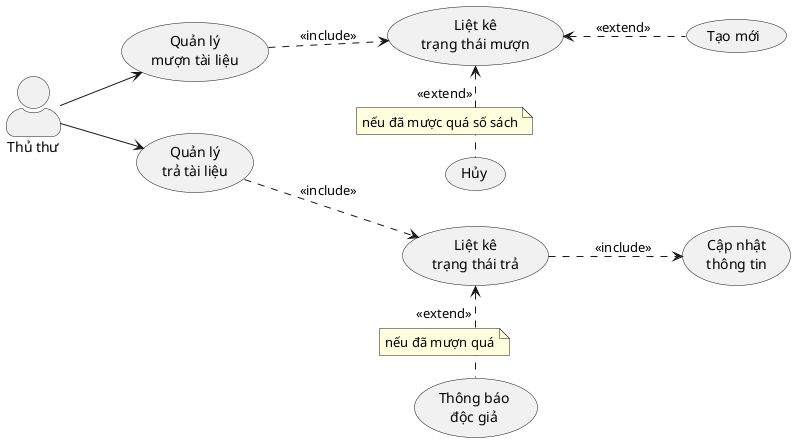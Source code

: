 @startuml
'https://plantuml.com/use-case-diagram

left to right direction
skinparam actorStyle awesome

:Thủ thư: as User

User --> (Quản lý\nmượn tài liệu)
User --> (Quản lý\ntrả tài liệu)

(Quản lý\nmượn tài liệu) --> (Liệt kê\ntrạng thái mượn) #line.dashed :<<include>>
(Liệt kê\ntrạng thái mượn) <-- (Tạo mới) #line.dashed :<<extend>>
(Liệt kê\ntrạng thái mượn) <- (Hủy) #line.dashed :<<extend>>
note on link
    nếu đã mược quá số sách
end note

(Quản lý\ntrả tài liệu) --> (Liệt kê\ntrạng thái trả) #line.dashed :<<include>>
(Liệt kê\ntrạng thái trả) --> (Cập nhật\nthông tin) #line.dashed :<<include>>
(Liệt kê\ntrạng thái trả) <- (Thông báo\nđộc giả) #line.dashed :<<extend>>
note on link
    nếu đã mượn quá
end note

@enduml